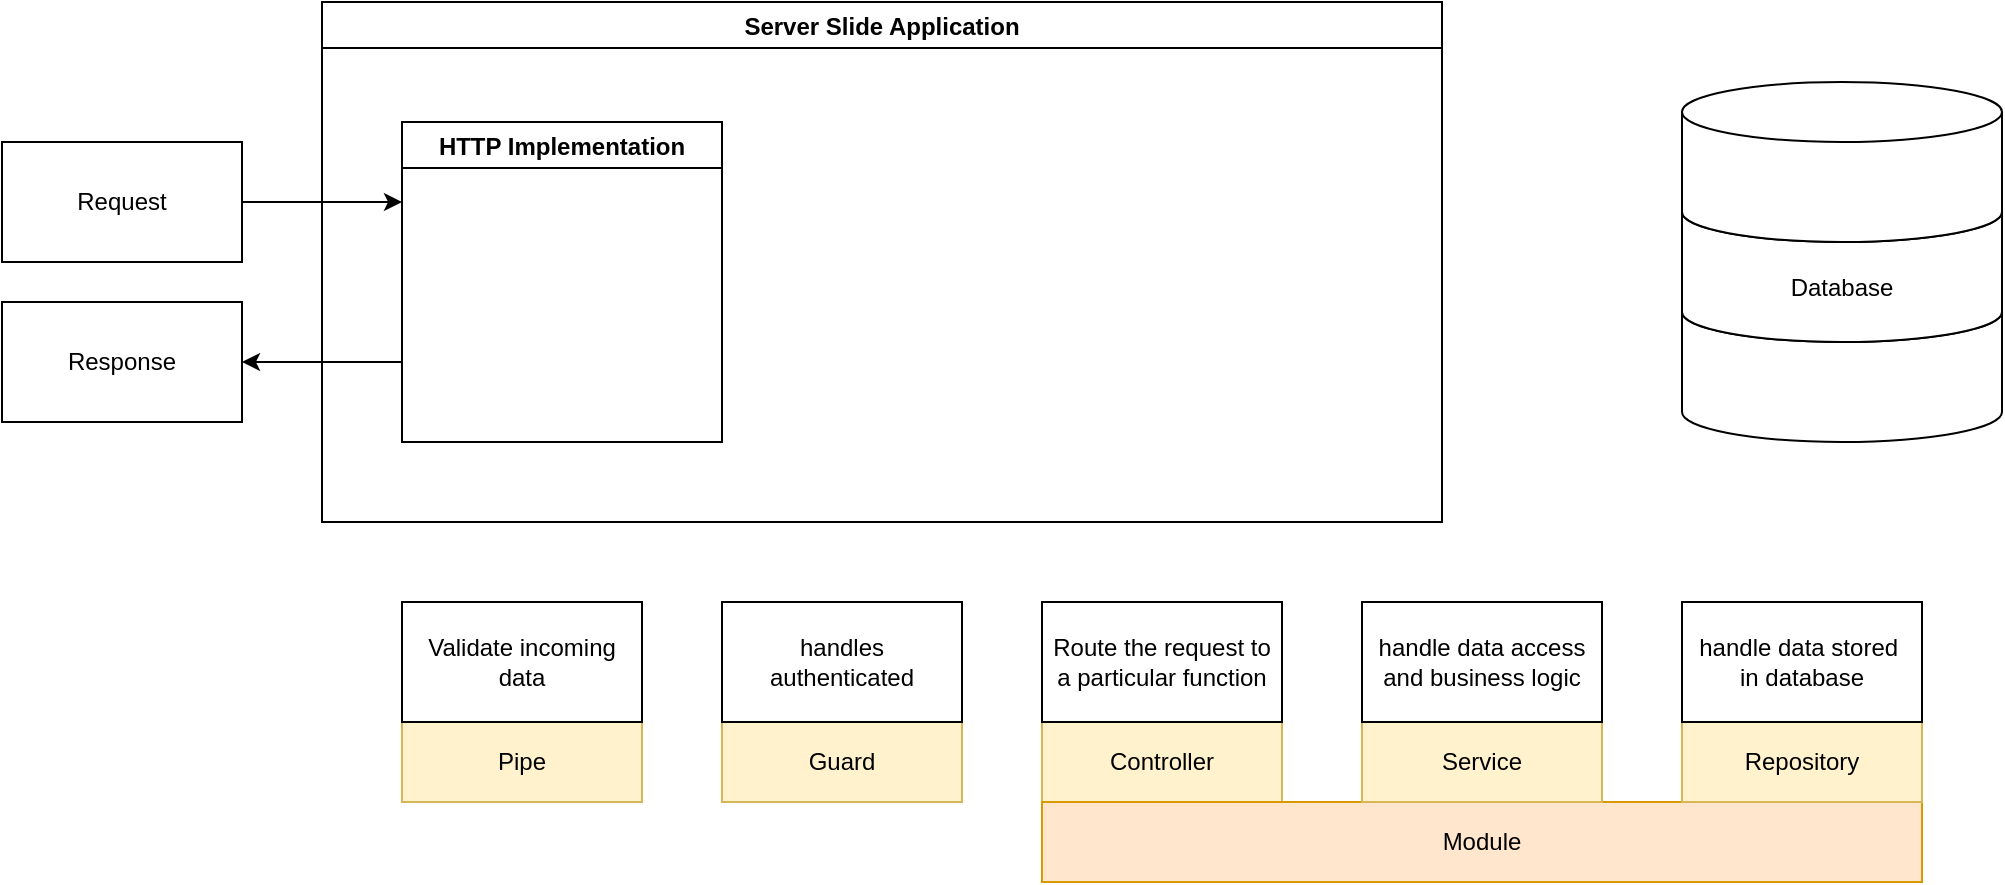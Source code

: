 <mxfile version="26.1.2" pages="3">
  <diagram name="server slide working" id="SyTChcYU1aQ-5yH067eZ">
    <mxGraphModel dx="2066" dy="1149" grid="1" gridSize="10" guides="1" tooltips="1" connect="1" arrows="1" fold="1" page="1" pageScale="1" pageWidth="1169" pageHeight="827" math="0" shadow="0">
      <root>
        <mxCell id="0" />
        <mxCell id="1" parent="0" />
        <mxCell id="7TBdmQA0a9mORZIZbR4s-7" style="edgeStyle=orthogonalEdgeStyle;rounded=0;orthogonalLoop=1;jettySize=auto;html=1;entryX=1;entryY=0.5;entryDx=0;entryDy=0;exitX=0;exitY=0.75;exitDx=0;exitDy=0;" edge="1" parent="1" source="7TBdmQA0a9mORZIZbR4s-8" target="7TBdmQA0a9mORZIZbR4s-4">
          <mxGeometry relative="1" as="geometry" />
        </mxCell>
        <mxCell id="7TBdmQA0a9mORZIZbR4s-2" value="Server Slide Application" style="swimlane;" vertex="1" parent="1">
          <mxGeometry x="440" y="220" width="560" height="260" as="geometry" />
        </mxCell>
        <mxCell id="7TBdmQA0a9mORZIZbR4s-8" value="HTTP Implementation" style="swimlane;" vertex="1" parent="7TBdmQA0a9mORZIZbR4s-2">
          <mxGeometry x="40" y="60" width="160" height="160" as="geometry" />
        </mxCell>
        <mxCell id="7TBdmQA0a9mORZIZbR4s-5" style="edgeStyle=orthogonalEdgeStyle;rounded=0;orthogonalLoop=1;jettySize=auto;html=1;entryX=0;entryY=0.25;entryDx=0;entryDy=0;" edge="1" parent="1" source="7TBdmQA0a9mORZIZbR4s-3" target="7TBdmQA0a9mORZIZbR4s-8">
          <mxGeometry relative="1" as="geometry" />
        </mxCell>
        <mxCell id="7TBdmQA0a9mORZIZbR4s-3" value="Request" style="rounded=0;whiteSpace=wrap;html=1;" vertex="1" parent="1">
          <mxGeometry x="280" y="290" width="120" height="60" as="geometry" />
        </mxCell>
        <mxCell id="7TBdmQA0a9mORZIZbR4s-4" value="Response" style="rounded=0;whiteSpace=wrap;html=1;" vertex="1" parent="1">
          <mxGeometry x="280" y="370" width="120" height="60" as="geometry" />
        </mxCell>
        <mxCell id="7TBdmQA0a9mORZIZbR4s-9" value="Pipe" style="rounded=0;whiteSpace=wrap;html=1;fillColor=#fff2cc;strokeColor=#d6b656;" vertex="1" parent="1">
          <mxGeometry x="480" y="580" width="120" height="40" as="geometry" />
        </mxCell>
        <mxCell id="7TBdmQA0a9mORZIZbR4s-10" value="Guard" style="rounded=0;whiteSpace=wrap;html=1;fillColor=#fff2cc;strokeColor=#d6b656;" vertex="1" parent="1">
          <mxGeometry x="640" y="580" width="120" height="40" as="geometry" />
        </mxCell>
        <mxCell id="7TBdmQA0a9mORZIZbR4s-11" value="Controller" style="rounded=0;whiteSpace=wrap;html=1;fillColor=#fff2cc;strokeColor=#d6b656;" vertex="1" parent="1">
          <mxGeometry x="800" y="580" width="120" height="40" as="geometry" />
        </mxCell>
        <mxCell id="7TBdmQA0a9mORZIZbR4s-12" value="Module" style="rounded=0;whiteSpace=wrap;html=1;fillColor=#ffe6cc;strokeColor=#d79b00;" vertex="1" parent="1">
          <mxGeometry x="800" y="620" width="440" height="40" as="geometry" />
        </mxCell>
        <mxCell id="7TBdmQA0a9mORZIZbR4s-13" value="Service" style="rounded=0;whiteSpace=wrap;html=1;fillColor=#fff2cc;strokeColor=#d6b656;" vertex="1" parent="1">
          <mxGeometry x="960" y="580" width="120" height="40" as="geometry" />
        </mxCell>
        <mxCell id="7TBdmQA0a9mORZIZbR4s-14" value="Repository" style="rounded=0;whiteSpace=wrap;html=1;fillColor=#fff2cc;strokeColor=#d6b656;" vertex="1" parent="1">
          <mxGeometry x="1120" y="580" width="120" height="40" as="geometry" />
        </mxCell>
        <mxCell id="7TBdmQA0a9mORZIZbR4s-15" value="Validate incoming data" style="rounded=0;whiteSpace=wrap;html=1;" vertex="1" parent="1">
          <mxGeometry x="480" y="520" width="120" height="60" as="geometry" />
        </mxCell>
        <mxCell id="7TBdmQA0a9mORZIZbR4s-16" value="&lt;span style=&quot;background-color: transparent; color: light-dark(rgb(0, 0, 0), rgb(255, 255, 255));&quot;&gt;handles&lt;/span&gt;&lt;div&gt;&lt;span style=&quot;background-color: transparent; color: light-dark(rgb(0, 0, 0), rgb(255, 255, 255));&quot;&gt;authenticated&lt;/span&gt;&lt;/div&gt;" style="rounded=0;whiteSpace=wrap;html=1;" vertex="1" parent="1">
          <mxGeometry x="640" y="520" width="120" height="60" as="geometry" />
        </mxCell>
        <mxCell id="7TBdmQA0a9mORZIZbR4s-17" value="Route the request to a particular function" style="rounded=0;whiteSpace=wrap;html=1;" vertex="1" parent="1">
          <mxGeometry x="800" y="520" width="120" height="60" as="geometry" />
        </mxCell>
        <mxCell id="7TBdmQA0a9mORZIZbR4s-18" value="handle data access and business logic" style="rounded=0;whiteSpace=wrap;html=1;" vertex="1" parent="1">
          <mxGeometry x="960" y="520" width="120" height="60" as="geometry" />
        </mxCell>
        <mxCell id="7TBdmQA0a9mORZIZbR4s-19" value="" style="shape=cylinder3;whiteSpace=wrap;html=1;boundedLbl=1;backgroundOutline=1;size=15;" vertex="1" parent="1">
          <mxGeometry x="1120" y="360" width="160" height="80" as="geometry" />
        </mxCell>
        <mxCell id="7TBdmQA0a9mORZIZbR4s-20" value="Database" style="shape=cylinder3;whiteSpace=wrap;html=1;boundedLbl=1;backgroundOutline=1;size=15;" vertex="1" parent="1">
          <mxGeometry x="1120" y="310" width="160" height="80" as="geometry" />
        </mxCell>
        <mxCell id="7TBdmQA0a9mORZIZbR4s-21" value="" style="shape=cylinder3;whiteSpace=wrap;html=1;boundedLbl=1;backgroundOutline=1;size=15;" vertex="1" parent="1">
          <mxGeometry x="1120" y="260" width="160" height="80" as="geometry" />
        </mxCell>
        <mxCell id="7TBdmQA0a9mORZIZbR4s-22" value="handle data stored&amp;nbsp;&lt;div&gt;in database&lt;/div&gt;" style="rounded=0;whiteSpace=wrap;html=1;" vertex="1" parent="1">
          <mxGeometry x="1120" y="520" width="120" height="60" as="geometry" />
        </mxCell>
      </root>
    </mxGraphModel>
  </diagram>
  <diagram id="qMm790mWluBMn-ma6uCe" name="Request">
    <mxGraphModel dx="2066" dy="1149" grid="1" gridSize="10" guides="1" tooltips="1" connect="1" arrows="1" fold="1" page="1" pageScale="1" pageWidth="1169" pageHeight="827" math="0" shadow="0">
      <root>
        <mxCell id="0" />
        <mxCell id="1" parent="0" />
        <mxCell id="LMZgBkg802V293F1LidE-1" value="/messages/" style="rounded=0;whiteSpace=wrap;html=1;" vertex="1" parent="1">
          <mxGeometry x="600" y="200" width="120" height="40" as="geometry" />
        </mxCell>
        <mxCell id="LMZgBkg802V293F1LidE-2" value="localhost: 3000" style="rounded=0;whiteSpace=wrap;html=1;" vertex="1" parent="1">
          <mxGeometry x="400" y="200" width="120" height="40" as="geometry" />
        </mxCell>
        <mxCell id="LMZgBkg802V293F1LidE-3" value="{ &quot;Object&quot;: &quot;value&quot;}" style="rounded=0;whiteSpace=wrap;html=1;" vertex="1" parent="1">
          <mxGeometry x="390" y="590" width="180" height="40" as="geometry" />
        </mxCell>
        <mxCell id="LMZgBkg802V293F1LidE-4" value="Haeder" style="rounded=0;whiteSpace=wrap;html=1;" vertex="1" parent="1">
          <mxGeometry x="400" y="80" width="120" height="40" as="geometry" />
        </mxCell>
        <mxCell id="LMZgBkg802V293F1LidE-5" value="Body" style="rounded=0;whiteSpace=wrap;html=1;" vertex="1" parent="1">
          <mxGeometry x="230" y="590" width="120" height="40" as="geometry" />
        </mxCell>
        <mxCell id="LMZgBkg802V293F1LidE-6" value="GET" style="rounded=1;whiteSpace=wrap;html=1;" vertex="1" parent="1">
          <mxGeometry x="240" y="120" width="80" height="40" as="geometry" />
        </mxCell>
        <mxCell id="LMZgBkg802V293F1LidE-7" value="POST" style="rounded=1;whiteSpace=wrap;html=1;" vertex="1" parent="1">
          <mxGeometry x="240" y="160" width="80" height="40" as="geometry" />
        </mxCell>
        <mxCell id="LMZgBkg802V293F1LidE-8" value="PUT" style="rounded=1;whiteSpace=wrap;html=1;" vertex="1" parent="1">
          <mxGeometry x="240" y="200" width="80" height="40" as="geometry" />
        </mxCell>
        <mxCell id="LMZgBkg802V293F1LidE-9" value="DELETE" style="rounded=1;whiteSpace=wrap;html=1;" vertex="1" parent="1">
          <mxGeometry x="240" y="240" width="80" height="40" as="geometry" />
        </mxCell>
        <mxCell id="LMZgBkg802V293F1LidE-10" value="&lt;b&gt;Action&lt;/b&gt;" style="text;html=1;align=center;verticalAlign=middle;whiteSpace=wrap;rounded=0;" vertex="1" parent="1">
          <mxGeometry x="250" y="80" width="60" height="30" as="geometry" />
        </mxCell>
        <mxCell id="LMZgBkg802V293F1LidE-11" value="&lt;b&gt;Host&lt;/b&gt;" style="rounded=0;whiteSpace=wrap;html=1;fillColor=#ffe6cc;strokeColor=#d79b00;" vertex="1" parent="1">
          <mxGeometry x="400" y="160" width="120" height="40" as="geometry" />
        </mxCell>
        <mxCell id="LMZgBkg802V293F1LidE-12" value="&#39;3000&#39; is their own port serial number" style="shape=note;whiteSpace=wrap;html=1;backgroundOutline=1;darkOpacity=0.05;" vertex="1" parent="1">
          <mxGeometry x="400" y="280" width="120" height="120" as="geometry" />
        </mxCell>
        <mxCell id="LMZgBkg802V293F1LidE-13" value="&lt;b&gt;Param&lt;/b&gt;" style="rounded=0;whiteSpace=wrap;html=1;fillColor=#ffe6cc;strokeColor=#d79b00;" vertex="1" parent="1">
          <mxGeometry x="800" y="160" width="120" height="40" as="geometry" />
        </mxCell>
        <mxCell id="LMZgBkg802V293F1LidE-14" value="&lt;b&gt;Title&lt;/b&gt;" style="rounded=0;whiteSpace=wrap;html=1;fillColor=#ffe6cc;strokeColor=#d79b00;" vertex="1" parent="1">
          <mxGeometry x="600" y="160" width="120" height="40" as="geometry" />
        </mxCell>
        <mxCell id="LMZgBkg802V293F1LidE-15" value="params value (like, ID, Object, etc.) when doing &#39;PUT&#39; and &#39;DELETE&#39; actions" style="shape=note;whiteSpace=wrap;html=1;backgroundOutline=1;darkOpacity=0.05;" vertex="1" parent="1">
          <mxGeometry x="800" y="280" width="120" height="120" as="geometry" />
        </mxCell>
      </root>
    </mxGraphModel>
  </diagram>
  <diagram id="vifJMpsiZsofmzcUGVYa" name="module list">
    <mxGraphModel dx="2066" dy="1149" grid="1" gridSize="10" guides="1" tooltips="1" connect="1" arrows="1" fold="1" page="1" pageScale="1" pageWidth="1169" pageHeight="827" math="0" shadow="0">
      <root>
        <mxCell id="0" />
        <mxCell id="1" parent="0" />
        <mxCell id="39AExgTfF4ypliaXh5Fm-1" value="" style="rounded=0;whiteSpace=wrap;html=1;fillColor=#fff2cc;strokeColor=#d6b656;" vertex="1" parent="1">
          <mxGeometry x="480" y="240" width="440" height="100" as="geometry" />
        </mxCell>
        <mxCell id="39AExgTfF4ypliaXh5Fm-2" value="Users Controller" style="rounded=0;whiteSpace=wrap;html=1;" vertex="1" parent="1">
          <mxGeometry x="500" y="260" width="120" height="60" as="geometry" />
        </mxCell>
        <mxCell id="39AExgTfF4ypliaXh5Fm-3" value="Users Service" style="rounded=0;whiteSpace=wrap;html=1;" vertex="1" parent="1">
          <mxGeometry x="640" y="260" width="120" height="60" as="geometry" />
        </mxCell>
        <mxCell id="39AExgTfF4ypliaXh5Fm-4" value="Users Repository" style="rounded=0;whiteSpace=wrap;html=1;" vertex="1" parent="1">
          <mxGeometry x="780" y="260" width="120" height="60" as="geometry" />
        </mxCell>
        <mxCell id="39AExgTfF4ypliaXh5Fm-5" value="&lt;b&gt;Users Module&lt;/b&gt;" style="rounded=0;whiteSpace=wrap;html=1;fillColor=#fff2cc;strokeColor=#d6b656;" vertex="1" parent="1">
          <mxGeometry x="480" y="340" width="440" height="40" as="geometry" />
        </mxCell>
      </root>
    </mxGraphModel>
  </diagram>
</mxfile>
